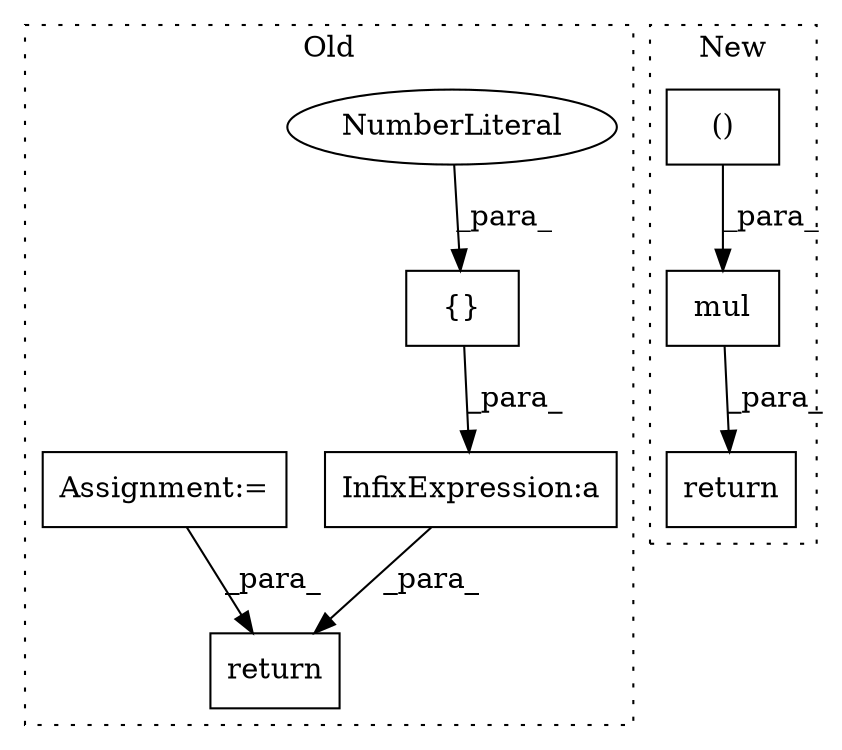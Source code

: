 digraph G {
subgraph cluster0 {
1 [label="{}" a="4" s="1520,1524" l="1,1" shape="box"];
3 [label="InfixExpression:a" a="27" s="1535" l="3" shape="box"];
5 [label="NumberLiteral" a="34" s="1521" l="3" shape="ellipse"];
7 [label="return" a="41" s="1584" l="7" shape="box"];
8 [label="Assignment:=" a="7" s="1385" l="1" shape="box"];
label = "Old";
style="dotted";
}
subgraph cluster1 {
2 [label="mul" a="32" s="1518,1588" l="4,1" shape="box"];
4 [label="()" a="106" s="1381" l="47" shape="box"];
6 [label="return" a="41" s="1595" l="7" shape="box"];
label = "New";
style="dotted";
}
1 -> 3 [label="_para_"];
2 -> 6 [label="_para_"];
3 -> 7 [label="_para_"];
4 -> 2 [label="_para_"];
5 -> 1 [label="_para_"];
8 -> 7 [label="_para_"];
}